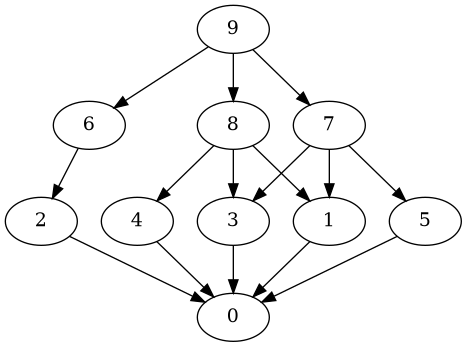 @startuml

digraph test_DAG_generator {
    0;
    1;
    2;
    3;
    4;
    5;
    6;
    7;
    8;
    9;

    1 -> 0;
    2 -> 0;
    3 -> 0;
    4 -> 0;
    5 -> 0;
    6 -> 2;
    7 -> 5;
    7 -> 3;
    7 -> 1;
    8 -> 4;
    8 -> 3;
    8 -> 1;
    9 -> 8;
    9 -> 7;
    9 -> 6;
}

@enduml
